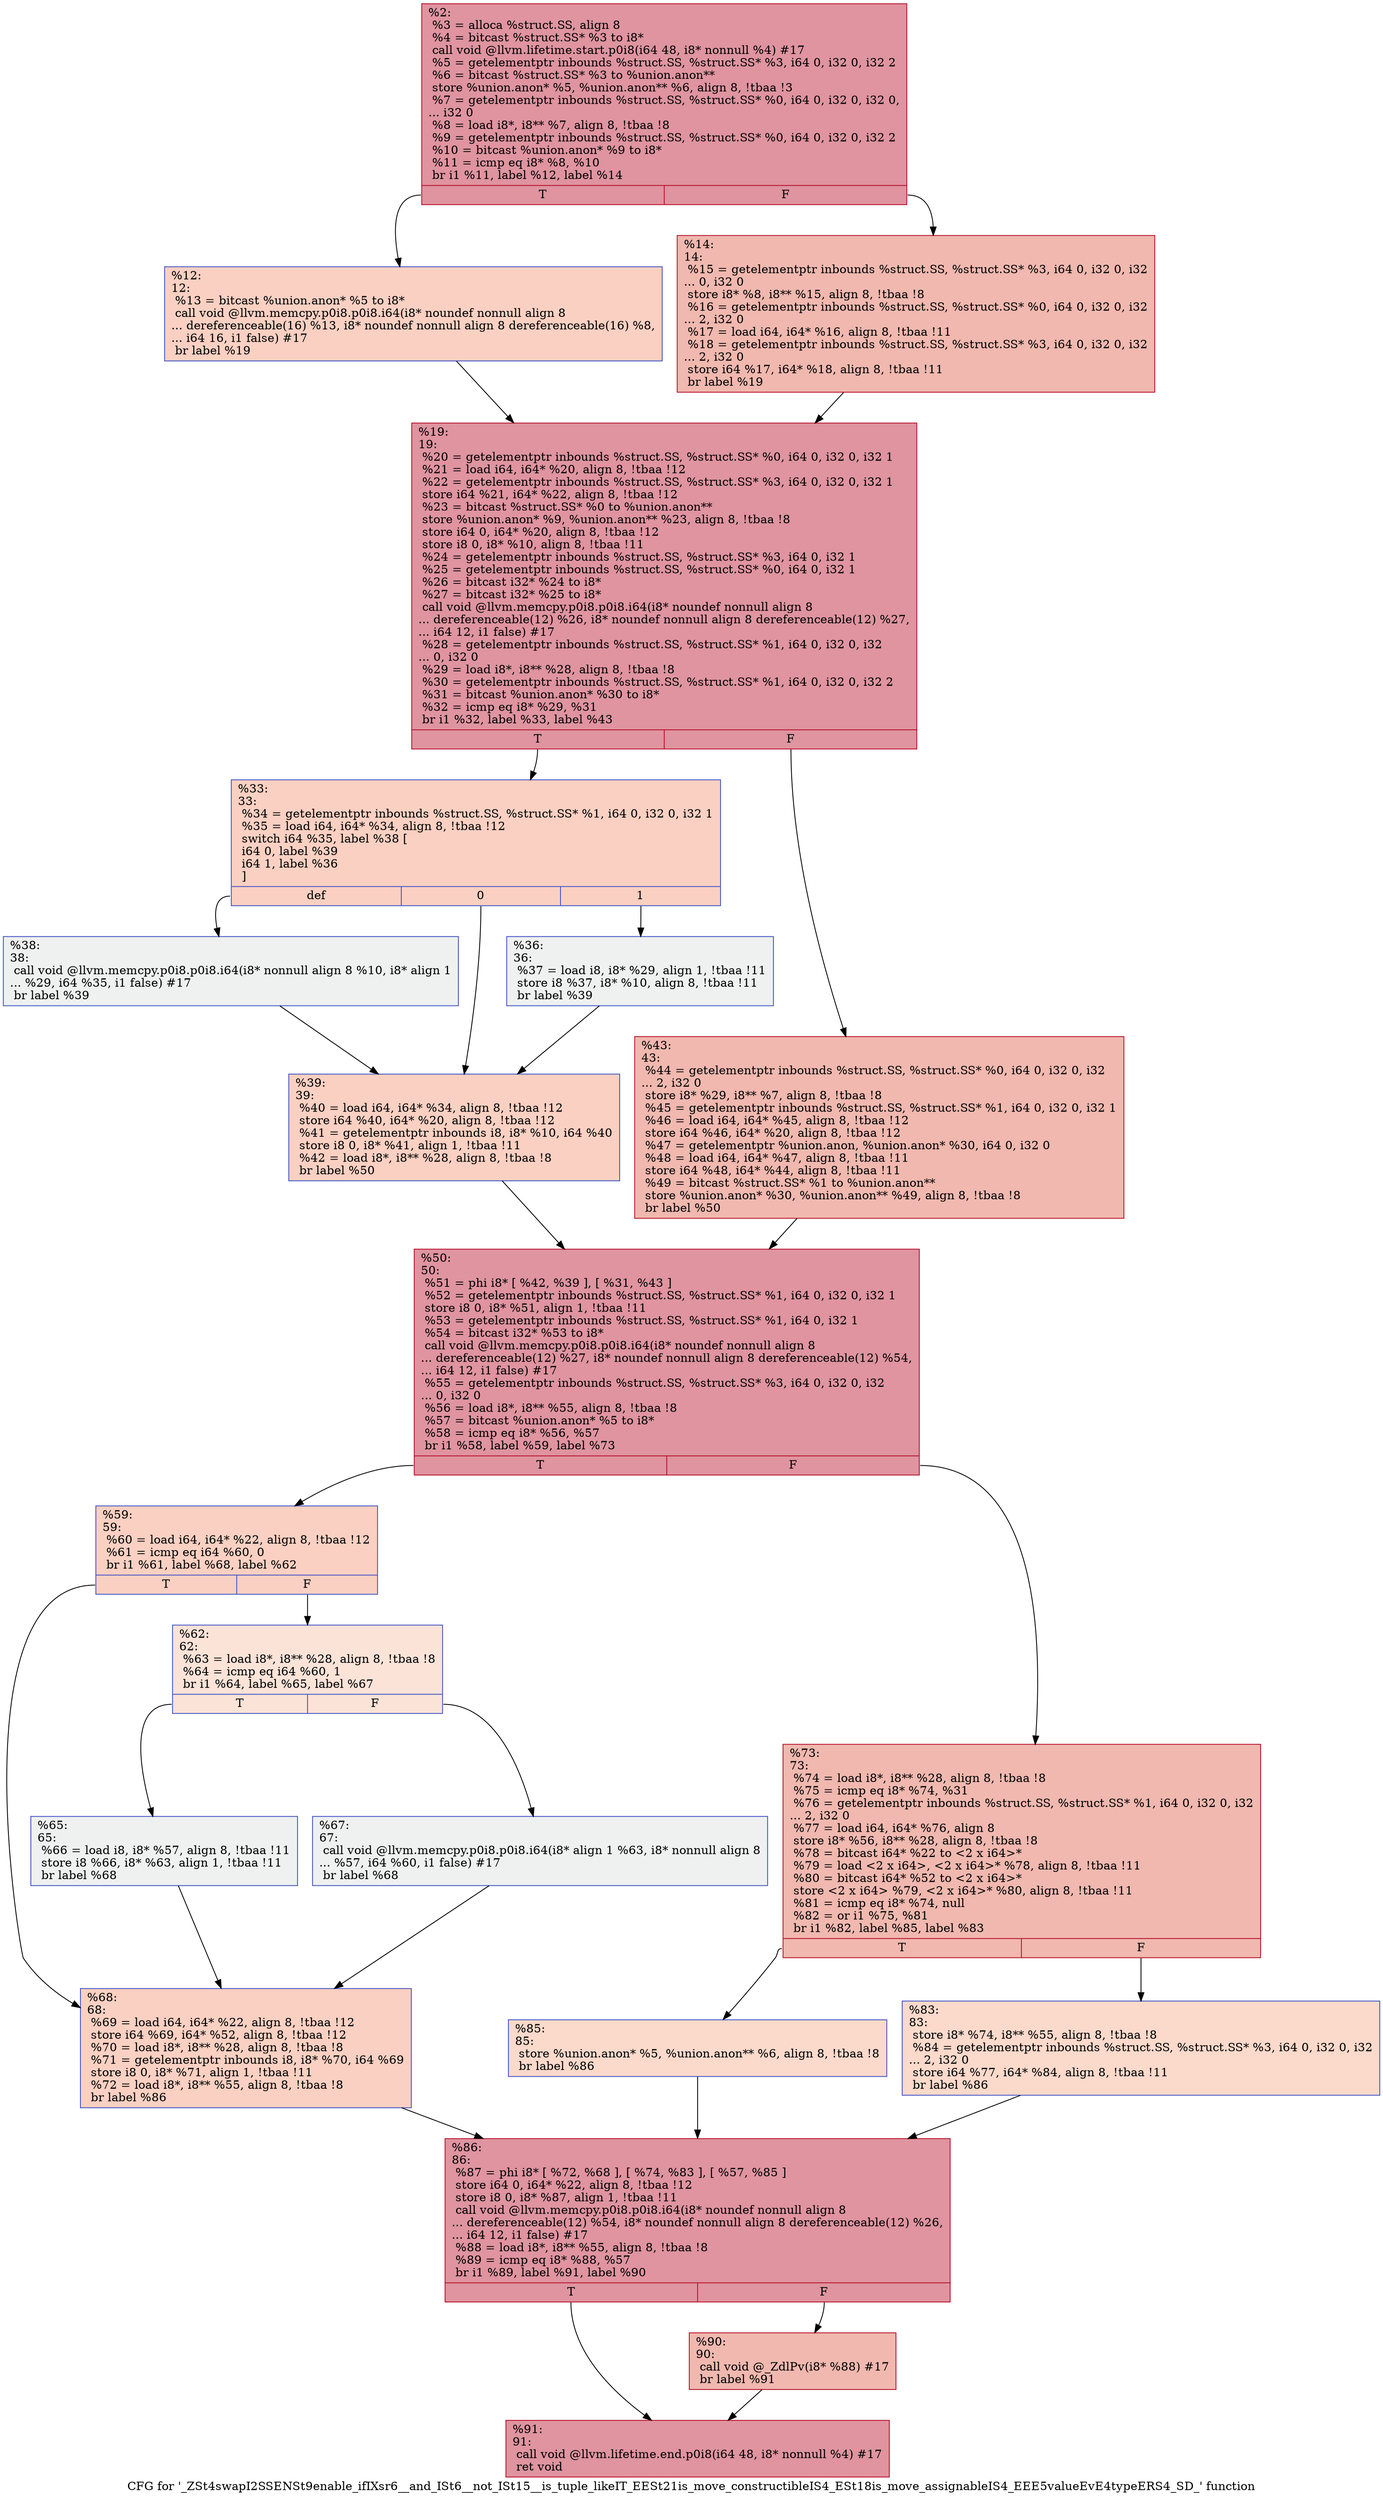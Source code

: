digraph "CFG for '_ZSt4swapI2SSENSt9enable_ifIXsr6__and_ISt6__not_ISt15__is_tuple_likeIT_EESt21is_move_constructibleIS4_ESt18is_move_assignableIS4_EEE5valueEvE4typeERS4_SD_' function" {
	label="CFG for '_ZSt4swapI2SSENSt9enable_ifIXsr6__and_ISt6__not_ISt15__is_tuple_likeIT_EESt21is_move_constructibleIS4_ESt18is_move_assignableIS4_EEE5valueEvE4typeERS4_SD_' function";

	Node0x55804d17e880 [shape=record,color="#b70d28ff", style=filled, fillcolor="#b70d2870",label="{%2:\l  %3 = alloca %struct.SS, align 8\l  %4 = bitcast %struct.SS* %3 to i8*\l  call void @llvm.lifetime.start.p0i8(i64 48, i8* nonnull %4) #17\l  %5 = getelementptr inbounds %struct.SS, %struct.SS* %3, i64 0, i32 0, i32 2\l  %6 = bitcast %struct.SS* %3 to %union.anon**\l  store %union.anon* %5, %union.anon** %6, align 8, !tbaa !3\l  %7 = getelementptr inbounds %struct.SS, %struct.SS* %0, i64 0, i32 0, i32 0,\l... i32 0\l  %8 = load i8*, i8** %7, align 8, !tbaa !8\l  %9 = getelementptr inbounds %struct.SS, %struct.SS* %0, i64 0, i32 0, i32 2\l  %10 = bitcast %union.anon* %9 to i8*\l  %11 = icmp eq i8* %8, %10\l  br i1 %11, label %12, label %14\l|{<s0>T|<s1>F}}"];
	Node0x55804d17e880:s0 -> Node0x55804d17e9f0;
	Node0x55804d17e880:s1 -> Node0x55804d17f0a0;
	Node0x55804d17e9f0 [shape=record,color="#3d50c3ff", style=filled, fillcolor="#f3947570",label="{%12:\l12:                                               \l  %13 = bitcast %union.anon* %5 to i8*\l  call void @llvm.memcpy.p0i8.p0i8.i64(i8* noundef nonnull align 8\l... dereferenceable(16) %13, i8* noundef nonnull align 8 dereferenceable(16) %8,\l... i64 16, i1 false) #17\l  br label %19\l}"];
	Node0x55804d17e9f0 -> Node0x55804d17f310;
	Node0x55804d17f0a0 [shape=record,color="#b70d28ff", style=filled, fillcolor="#dc5d4a70",label="{%14:\l14:                                               \l  %15 = getelementptr inbounds %struct.SS, %struct.SS* %3, i64 0, i32 0, i32\l... 0, i32 0\l  store i8* %8, i8** %15, align 8, !tbaa !8\l  %16 = getelementptr inbounds %struct.SS, %struct.SS* %0, i64 0, i32 0, i32\l... 2, i32 0\l  %17 = load i64, i64* %16, align 8, !tbaa !11\l  %18 = getelementptr inbounds %struct.SS, %struct.SS* %3, i64 0, i32 0, i32\l... 2, i32 0\l  store i64 %17, i64* %18, align 8, !tbaa !11\l  br label %19\l}"];
	Node0x55804d17f0a0 -> Node0x55804d17f310;
	Node0x55804d17f310 [shape=record,color="#b70d28ff", style=filled, fillcolor="#b70d2870",label="{%19:\l19:                                               \l  %20 = getelementptr inbounds %struct.SS, %struct.SS* %0, i64 0, i32 0, i32 1\l  %21 = load i64, i64* %20, align 8, !tbaa !12\l  %22 = getelementptr inbounds %struct.SS, %struct.SS* %3, i64 0, i32 0, i32 1\l  store i64 %21, i64* %22, align 8, !tbaa !12\l  %23 = bitcast %struct.SS* %0 to %union.anon**\l  store %union.anon* %9, %union.anon** %23, align 8, !tbaa !8\l  store i64 0, i64* %20, align 8, !tbaa !12\l  store i8 0, i8* %10, align 8, !tbaa !11\l  %24 = getelementptr inbounds %struct.SS, %struct.SS* %3, i64 0, i32 1\l  %25 = getelementptr inbounds %struct.SS, %struct.SS* %0, i64 0, i32 1\l  %26 = bitcast i32* %24 to i8*\l  %27 = bitcast i32* %25 to i8*\l  call void @llvm.memcpy.p0i8.p0i8.i64(i8* noundef nonnull align 8\l... dereferenceable(12) %26, i8* noundef nonnull align 8 dereferenceable(12) %27,\l... i64 12, i1 false) #17\l  %28 = getelementptr inbounds %struct.SS, %struct.SS* %1, i64 0, i32 0, i32\l... 0, i32 0\l  %29 = load i8*, i8** %28, align 8, !tbaa !8\l  %30 = getelementptr inbounds %struct.SS, %struct.SS* %1, i64 0, i32 0, i32 2\l  %31 = bitcast %union.anon* %30 to i8*\l  %32 = icmp eq i8* %29, %31\l  br i1 %32, label %33, label %43\l|{<s0>T|<s1>F}}"];
	Node0x55804d17f310:s0 -> Node0x55804d180440;
	Node0x55804d17f310:s1 -> Node0x55804d180490;
	Node0x55804d180440 [shape=record,color="#3d50c3ff", style=filled, fillcolor="#f3947570",label="{%33:\l33:                                               \l  %34 = getelementptr inbounds %struct.SS, %struct.SS* %1, i64 0, i32 0, i32 1\l  %35 = load i64, i64* %34, align 8, !tbaa !12\l  switch i64 %35, label %38 [\l    i64 0, label %39\l    i64 1, label %36\l  ]\l|{<s0>def|<s1>0|<s2>1}}"];
	Node0x55804d180440:s0 -> Node0x55804d180630;
	Node0x55804d180440:s1 -> Node0x55804d180680;
	Node0x55804d180440:s2 -> Node0x55804d180710;
	Node0x55804d180710 [shape=record,color="#3d50c3ff", style=filled, fillcolor="#dbdcde70",label="{%36:\l36:                                               \l  %37 = load i8, i8* %29, align 1, !tbaa !11\l  store i8 %37, i8* %10, align 8, !tbaa !11\l  br label %39\l}"];
	Node0x55804d180710 -> Node0x55804d180680;
	Node0x55804d180630 [shape=record,color="#3d50c3ff", style=filled, fillcolor="#dbdcde70",label="{%38:\l38:                                               \l  call void @llvm.memcpy.p0i8.p0i8.i64(i8* nonnull align 8 %10, i8* align 1\l... %29, i64 %35, i1 false) #17\l  br label %39\l}"];
	Node0x55804d180630 -> Node0x55804d180680;
	Node0x55804d180680 [shape=record,color="#3d50c3ff", style=filled, fillcolor="#f3947570",label="{%39:\l39:                                               \l  %40 = load i64, i64* %34, align 8, !tbaa !12\l  store i64 %40, i64* %20, align 8, !tbaa !12\l  %41 = getelementptr inbounds i8, i8* %10, i64 %40\l  store i8 0, i8* %41, align 1, !tbaa !11\l  %42 = load i8*, i8** %28, align 8, !tbaa !8\l  br label %50\l}"];
	Node0x55804d180680 -> Node0x55804d161670;
	Node0x55804d180490 [shape=record,color="#b70d28ff", style=filled, fillcolor="#dc5d4a70",label="{%43:\l43:                                               \l  %44 = getelementptr inbounds %struct.SS, %struct.SS* %0, i64 0, i32 0, i32\l... 2, i32 0\l  store i8* %29, i8** %7, align 8, !tbaa !8\l  %45 = getelementptr inbounds %struct.SS, %struct.SS* %1, i64 0, i32 0, i32 1\l  %46 = load i64, i64* %45, align 8, !tbaa !12\l  store i64 %46, i64* %20, align 8, !tbaa !12\l  %47 = getelementptr %union.anon, %union.anon* %30, i64 0, i32 0\l  %48 = load i64, i64* %47, align 8, !tbaa !11\l  store i64 %48, i64* %44, align 8, !tbaa !11\l  %49 = bitcast %struct.SS* %1 to %union.anon**\l  store %union.anon* %30, %union.anon** %49, align 8, !tbaa !8\l  br label %50\l}"];
	Node0x55804d180490 -> Node0x55804d161670;
	Node0x55804d161670 [shape=record,color="#b70d28ff", style=filled, fillcolor="#b70d2870",label="{%50:\l50:                                               \l  %51 = phi i8* [ %42, %39 ], [ %31, %43 ]\l  %52 = getelementptr inbounds %struct.SS, %struct.SS* %1, i64 0, i32 0, i32 1\l  store i8 0, i8* %51, align 1, !tbaa !11\l  %53 = getelementptr inbounds %struct.SS, %struct.SS* %1, i64 0, i32 1\l  %54 = bitcast i32* %53 to i8*\l  call void @llvm.memcpy.p0i8.p0i8.i64(i8* noundef nonnull align 8\l... dereferenceable(12) %27, i8* noundef nonnull align 8 dereferenceable(12) %54,\l... i64 12, i1 false) #17\l  %55 = getelementptr inbounds %struct.SS, %struct.SS* %3, i64 0, i32 0, i32\l... 0, i32 0\l  %56 = load i8*, i8** %55, align 8, !tbaa !8\l  %57 = bitcast %union.anon* %5 to i8*\l  %58 = icmp eq i8* %56, %57\l  br i1 %58, label %59, label %73\l|{<s0>T|<s1>F}}"];
	Node0x55804d161670:s0 -> Node0x55804d1690e0;
	Node0x55804d161670:s1 -> Node0x55804d169130;
	Node0x55804d1690e0 [shape=record,color="#3d50c3ff", style=filled, fillcolor="#f3947570",label="{%59:\l59:                                               \l  %60 = load i64, i64* %22, align 8, !tbaa !12\l  %61 = icmp eq i64 %60, 0\l  br i1 %61, label %68, label %62\l|{<s0>T|<s1>F}}"];
	Node0x55804d1690e0:s0 -> Node0x55804d169280;
	Node0x55804d1690e0:s1 -> Node0x55804d1692d0;
	Node0x55804d1692d0 [shape=record,color="#3d50c3ff", style=filled, fillcolor="#f6bfa670",label="{%62:\l62:                                               \l  %63 = load i8*, i8** %28, align 8, !tbaa !8\l  %64 = icmp eq i64 %60, 1\l  br i1 %64, label %65, label %67\l|{<s0>T|<s1>F}}"];
	Node0x55804d1692d0:s0 -> Node0x55804d1694d0;
	Node0x55804d1692d0:s1 -> Node0x55804d169520;
	Node0x55804d1694d0 [shape=record,color="#3d50c3ff", style=filled, fillcolor="#dbdcde70",label="{%65:\l65:                                               \l  %66 = load i8, i8* %57, align 8, !tbaa !11\l  store i8 %66, i8* %63, align 1, !tbaa !11\l  br label %68\l}"];
	Node0x55804d1694d0 -> Node0x55804d169280;
	Node0x55804d169520 [shape=record,color="#3d50c3ff", style=filled, fillcolor="#dbdcde70",label="{%67:\l67:                                               \l  call void @llvm.memcpy.p0i8.p0i8.i64(i8* align 1 %63, i8* nonnull align 8\l... %57, i64 %60, i1 false) #17\l  br label %68\l}"];
	Node0x55804d169520 -> Node0x55804d169280;
	Node0x55804d169280 [shape=record,color="#3d50c3ff", style=filled, fillcolor="#f3947570",label="{%68:\l68:                                               \l  %69 = load i64, i64* %22, align 8, !tbaa !12\l  store i64 %69, i64* %52, align 8, !tbaa !12\l  %70 = load i8*, i8** %28, align 8, !tbaa !8\l  %71 = getelementptr inbounds i8, i8* %70, i64 %69\l  store i8 0, i8* %71, align 1, !tbaa !11\l  %72 = load i8*, i8** %55, align 8, !tbaa !8\l  br label %86\l}"];
	Node0x55804d169280 -> Node0x55804d183160;
	Node0x55804d169130 [shape=record,color="#b70d28ff", style=filled, fillcolor="#dc5d4a70",label="{%73:\l73:                                               \l  %74 = load i8*, i8** %28, align 8, !tbaa !8\l  %75 = icmp eq i8* %74, %31\l  %76 = getelementptr inbounds %struct.SS, %struct.SS* %1, i64 0, i32 0, i32\l... 2, i32 0\l  %77 = load i64, i64* %76, align 8\l  store i8* %56, i8** %28, align 8, !tbaa !8\l  %78 = bitcast i64* %22 to \<2 x i64\>*\l  %79 = load \<2 x i64\>, \<2 x i64\>* %78, align 8, !tbaa !11\l  %80 = bitcast i64* %52 to \<2 x i64\>*\l  store \<2 x i64\> %79, \<2 x i64\>* %80, align 8, !tbaa !11\l  %81 = icmp eq i8* %74, null\l  %82 = or i1 %75, %81\l  br i1 %82, label %85, label %83\l|{<s0>T|<s1>F}}"];
	Node0x55804d169130:s0 -> Node0x55804d182460;
	Node0x55804d169130:s1 -> Node0x55804d1824b0;
	Node0x55804d1824b0 [shape=record,color="#3d50c3ff", style=filled, fillcolor="#f7a88970",label="{%83:\l83:                                               \l  store i8* %74, i8** %55, align 8, !tbaa !8\l  %84 = getelementptr inbounds %struct.SS, %struct.SS* %3, i64 0, i32 0, i32\l... 2, i32 0\l  store i64 %77, i64* %84, align 8, !tbaa !11\l  br label %86\l}"];
	Node0x55804d1824b0 -> Node0x55804d183160;
	Node0x55804d182460 [shape=record,color="#3d50c3ff", style=filled, fillcolor="#f7a88970",label="{%85:\l85:                                               \l  store %union.anon* %5, %union.anon** %6, align 8, !tbaa !8\l  br label %86\l}"];
	Node0x55804d182460 -> Node0x55804d183160;
	Node0x55804d183160 [shape=record,color="#b70d28ff", style=filled, fillcolor="#b70d2870",label="{%86:\l86:                                               \l  %87 = phi i8* [ %72, %68 ], [ %74, %83 ], [ %57, %85 ]\l  store i64 0, i64* %22, align 8, !tbaa !12\l  store i8 0, i8* %87, align 1, !tbaa !11\l  call void @llvm.memcpy.p0i8.p0i8.i64(i8* noundef nonnull align 8\l... dereferenceable(12) %54, i8* noundef nonnull align 8 dereferenceable(12) %26,\l... i64 12, i1 false) #17\l  %88 = load i8*, i8** %55, align 8, !tbaa !8\l  %89 = icmp eq i8* %88, %57\l  br i1 %89, label %91, label %90\l|{<s0>T|<s1>F}}"];
	Node0x55804d183160:s0 -> Node0x55804d184d80;
	Node0x55804d183160:s1 -> Node0x55804d184dd0;
	Node0x55804d184dd0 [shape=record,color="#b70d28ff", style=filled, fillcolor="#dc5d4a70",label="{%90:\l90:                                               \l  call void @_ZdlPv(i8* %88) #17\l  br label %91\l}"];
	Node0x55804d184dd0 -> Node0x55804d184d80;
	Node0x55804d184d80 [shape=record,color="#b70d28ff", style=filled, fillcolor="#b70d2870",label="{%91:\l91:                                               \l  call void @llvm.lifetime.end.p0i8(i64 48, i8* nonnull %4) #17\l  ret void\l}"];
}
